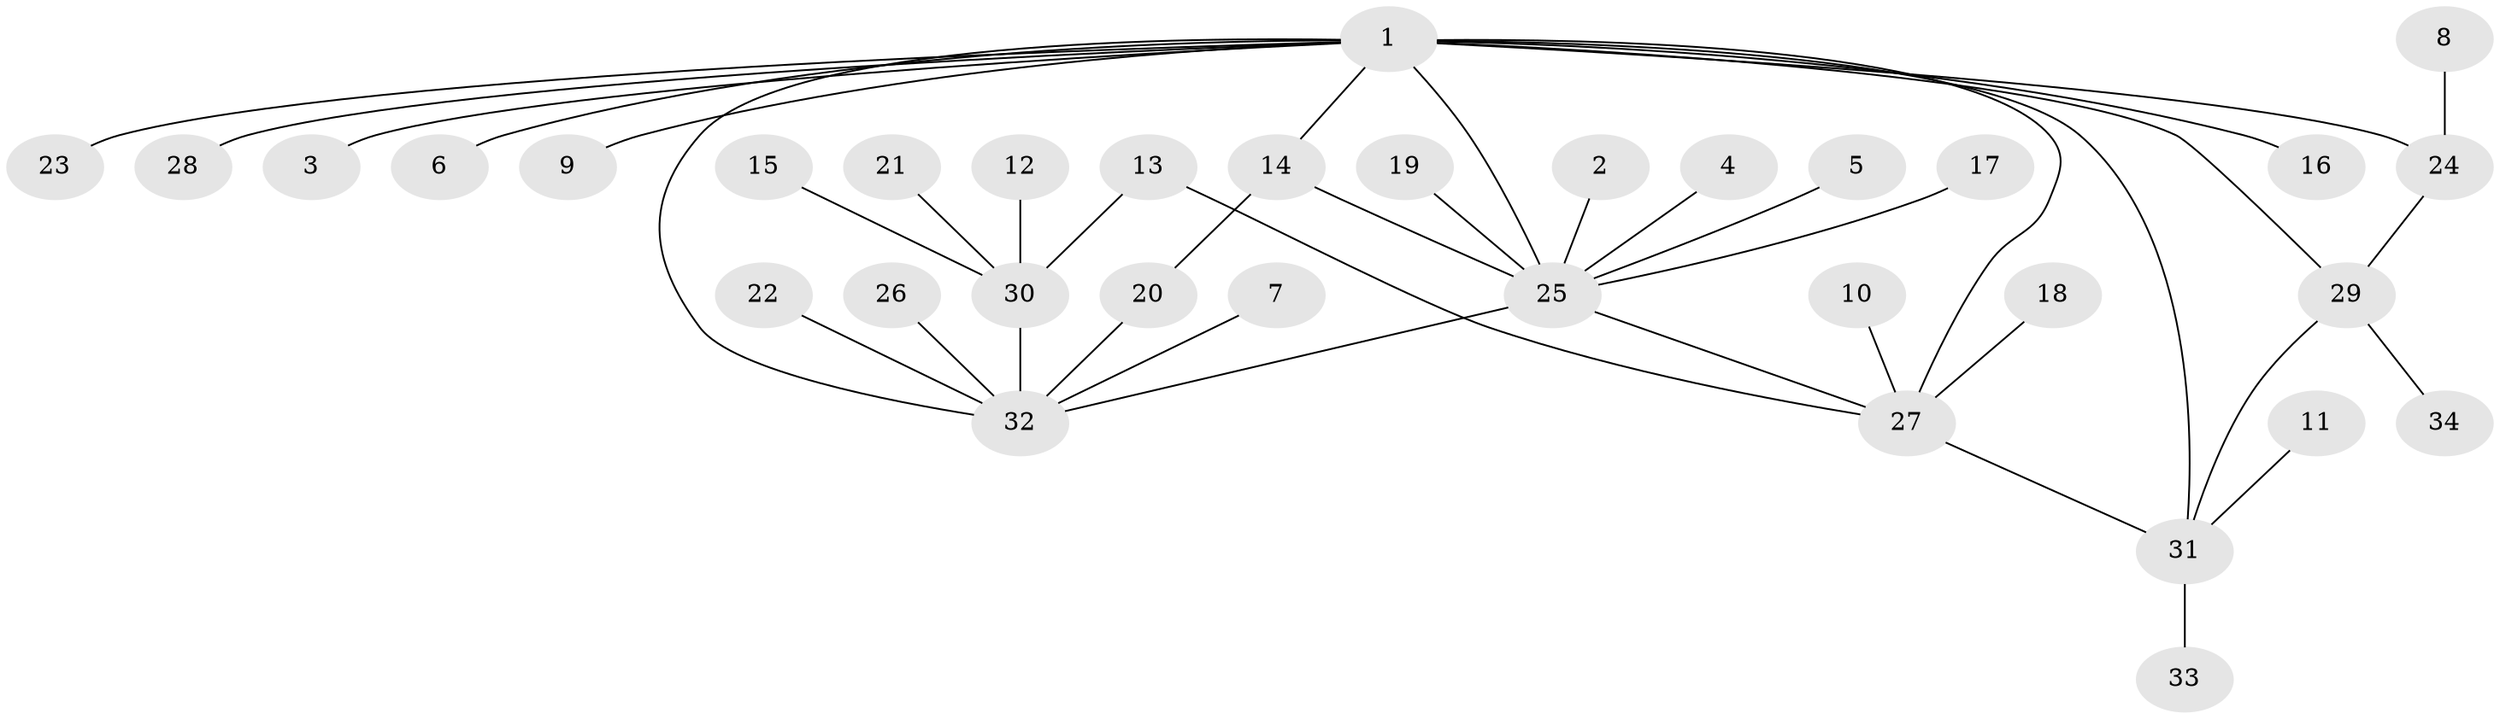 // original degree distribution, {4: 0.046153846153846156, 13: 0.015384615384615385, 5: 0.015384615384615385, 2: 0.3076923076923077, 9: 0.015384615384615385, 8: 0.03076923076923077, 1: 0.49230769230769234, 6: 0.03076923076923077, 3: 0.046153846153846156}
// Generated by graph-tools (version 1.1) at 2025/26/03/09/25 03:26:06]
// undirected, 34 vertices, 41 edges
graph export_dot {
graph [start="1"]
  node [color=gray90,style=filled];
  1;
  2;
  3;
  4;
  5;
  6;
  7;
  8;
  9;
  10;
  11;
  12;
  13;
  14;
  15;
  16;
  17;
  18;
  19;
  20;
  21;
  22;
  23;
  24;
  25;
  26;
  27;
  28;
  29;
  30;
  31;
  32;
  33;
  34;
  1 -- 3 [weight=1.0];
  1 -- 6 [weight=1.0];
  1 -- 9 [weight=1.0];
  1 -- 14 [weight=1.0];
  1 -- 16 [weight=1.0];
  1 -- 23 [weight=1.0];
  1 -- 24 [weight=1.0];
  1 -- 25 [weight=2.0];
  1 -- 27 [weight=1.0];
  1 -- 28 [weight=1.0];
  1 -- 29 [weight=1.0];
  1 -- 31 [weight=1.0];
  1 -- 32 [weight=1.0];
  2 -- 25 [weight=1.0];
  4 -- 25 [weight=1.0];
  5 -- 25 [weight=1.0];
  7 -- 32 [weight=1.0];
  8 -- 24 [weight=1.0];
  10 -- 27 [weight=1.0];
  11 -- 31 [weight=1.0];
  12 -- 30 [weight=1.0];
  13 -- 27 [weight=1.0];
  13 -- 30 [weight=1.0];
  14 -- 20 [weight=1.0];
  14 -- 25 [weight=1.0];
  15 -- 30 [weight=1.0];
  17 -- 25 [weight=1.0];
  18 -- 27 [weight=1.0];
  19 -- 25 [weight=1.0];
  20 -- 32 [weight=1.0];
  21 -- 30 [weight=1.0];
  22 -- 32 [weight=1.0];
  24 -- 29 [weight=1.0];
  25 -- 27 [weight=1.0];
  25 -- 32 [weight=1.0];
  26 -- 32 [weight=1.0];
  27 -- 31 [weight=1.0];
  29 -- 31 [weight=1.0];
  29 -- 34 [weight=1.0];
  30 -- 32 [weight=1.0];
  31 -- 33 [weight=1.0];
}
